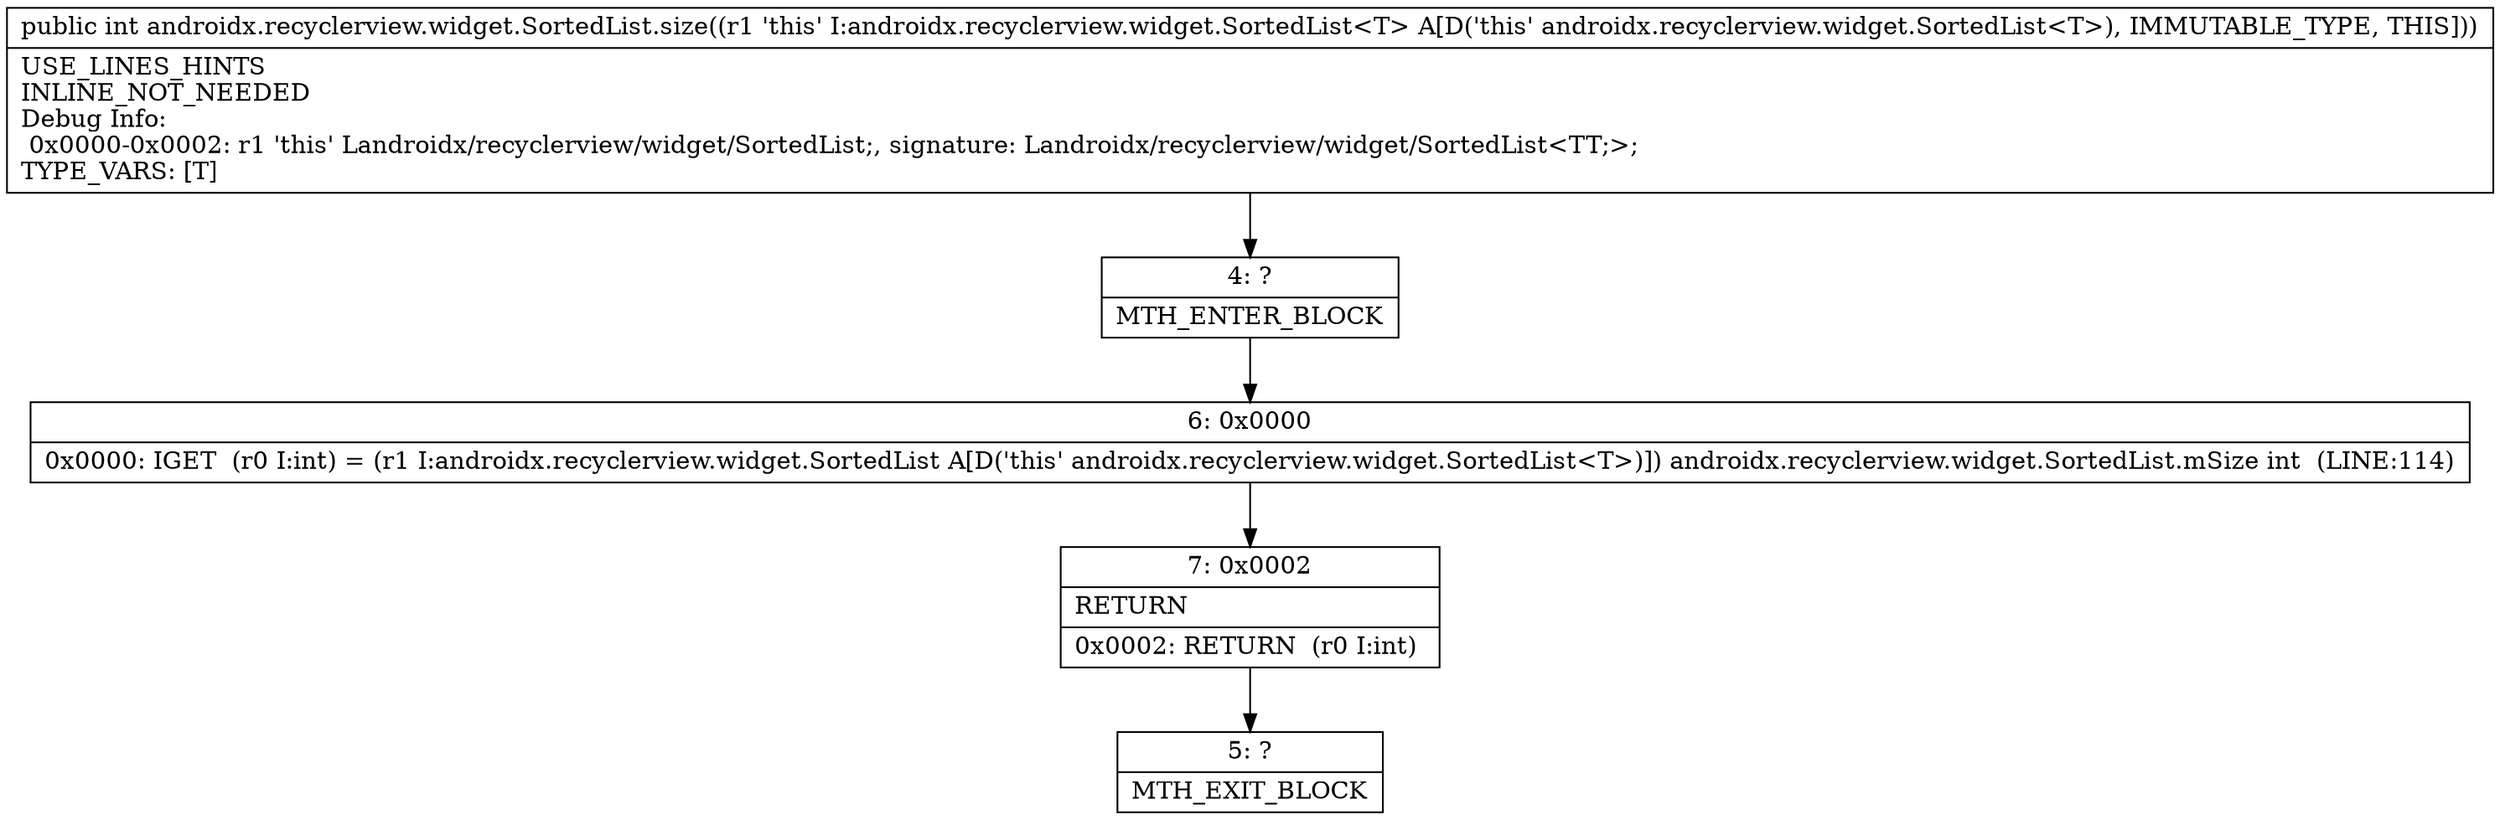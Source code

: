 digraph "CFG forandroidx.recyclerview.widget.SortedList.size()I" {
Node_4 [shape=record,label="{4\:\ ?|MTH_ENTER_BLOCK\l}"];
Node_6 [shape=record,label="{6\:\ 0x0000|0x0000: IGET  (r0 I:int) = (r1 I:androidx.recyclerview.widget.SortedList A[D('this' androidx.recyclerview.widget.SortedList\<T\>)]) androidx.recyclerview.widget.SortedList.mSize int  (LINE:114)\l}"];
Node_7 [shape=record,label="{7\:\ 0x0002|RETURN\l|0x0002: RETURN  (r0 I:int) \l}"];
Node_5 [shape=record,label="{5\:\ ?|MTH_EXIT_BLOCK\l}"];
MethodNode[shape=record,label="{public int androidx.recyclerview.widget.SortedList.size((r1 'this' I:androidx.recyclerview.widget.SortedList\<T\> A[D('this' androidx.recyclerview.widget.SortedList\<T\>), IMMUTABLE_TYPE, THIS]))  | USE_LINES_HINTS\lINLINE_NOT_NEEDED\lDebug Info:\l  0x0000\-0x0002: r1 'this' Landroidx\/recyclerview\/widget\/SortedList;, signature: Landroidx\/recyclerview\/widget\/SortedList\<TT;\>;\lTYPE_VARS: [T]\l}"];
MethodNode -> Node_4;Node_4 -> Node_6;
Node_6 -> Node_7;
Node_7 -> Node_5;
}

